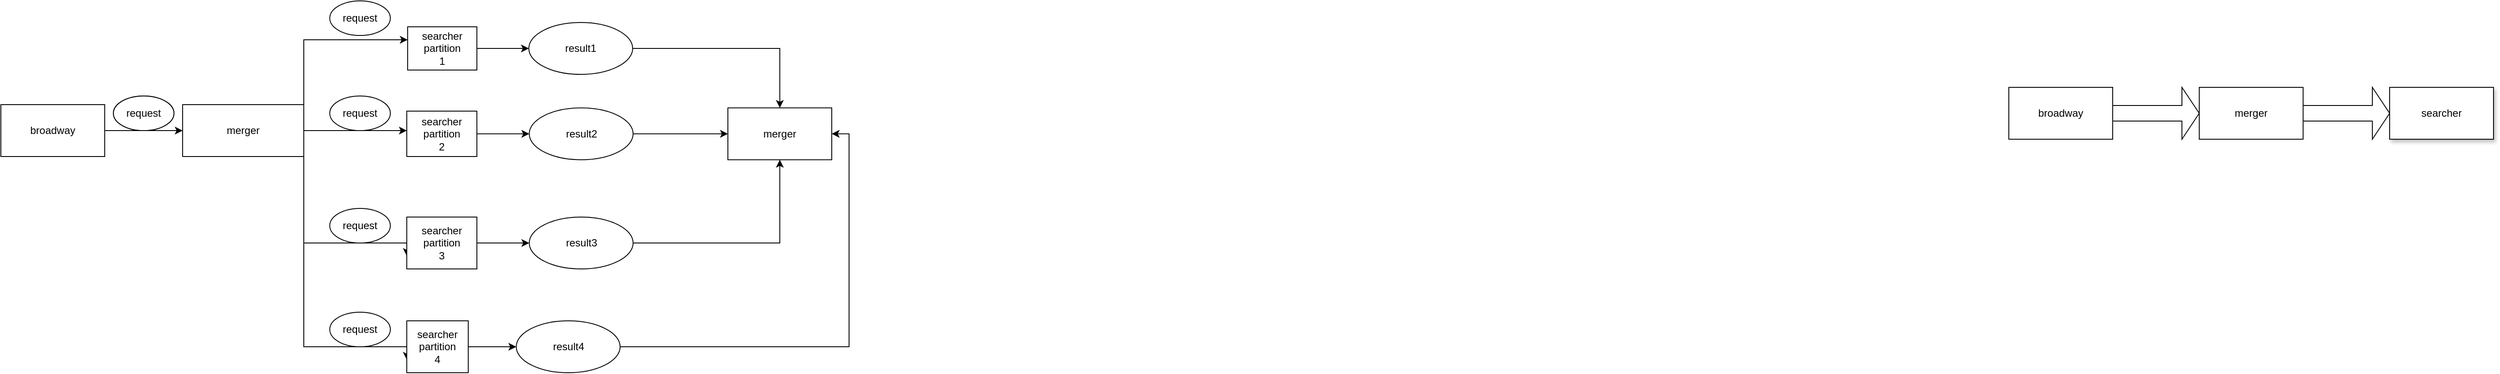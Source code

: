 <mxfile version="16.6.1" type="github">
  <diagram id="4QviqOlzrhN-AOu0C9Wr" name="Page-1">
    <mxGraphModel dx="3250" dy="633" grid="1" gridSize="10" guides="1" tooltips="1" connect="1" arrows="1" fold="1" page="1" pageScale="1" pageWidth="827" pageHeight="1169" math="0" shadow="0">
      <root>
        <mxCell id="0" />
        <mxCell id="1" parent="0" />
        <mxCell id="zBENLTDvliEKUnQSYh8p-1" value="broadway" style="rounded=0;whiteSpace=wrap;html=1;" parent="1" vertex="1">
          <mxGeometry x="-70" y="170" width="120" height="60" as="geometry" />
        </mxCell>
        <mxCell id="zBENLTDvliEKUnQSYh8p-3" value="" style="shape=singleArrow;whiteSpace=wrap;html=1;" parent="1" vertex="1">
          <mxGeometry x="50" y="170" width="100" height="60" as="geometry" />
        </mxCell>
        <mxCell id="j4wnp2hjBvypyyQirYfj-2" value="" style="edgeStyle=orthogonalEdgeStyle;rounded=0;orthogonalLoop=1;jettySize=auto;html=1;" edge="1" parent="1" source="zBENLTDvliEKUnQSYh8p-4" target="j4wnp2hjBvypyyQirYfj-1">
          <mxGeometry relative="1" as="geometry">
            <Array as="points">
              <mxPoint x="-1940" y="220" />
              <mxPoint x="-1940" y="220" />
            </Array>
          </mxGeometry>
        </mxCell>
        <mxCell id="j4wnp2hjBvypyyQirYfj-20" style="edgeStyle=orthogonalEdgeStyle;rounded=0;orthogonalLoop=1;jettySize=auto;html=1;exitX=1;exitY=0;exitDx=0;exitDy=0;" edge="1" parent="1" source="zBENLTDvliEKUnQSYh8p-4" target="j4wnp2hjBvypyyQirYfj-10">
          <mxGeometry relative="1" as="geometry">
            <Array as="points">
              <mxPoint x="-2040" y="115" />
            </Array>
          </mxGeometry>
        </mxCell>
        <mxCell id="j4wnp2hjBvypyyQirYfj-31" style="edgeStyle=orthogonalEdgeStyle;rounded=0;orthogonalLoop=1;jettySize=auto;html=1;entryX=0;entryY=0.75;entryDx=0;entryDy=0;endArrow=classic;endFill=1;exitX=1;exitY=1;exitDx=0;exitDy=0;" edge="1" parent="1" source="zBENLTDvliEKUnQSYh8p-4" target="j4wnp2hjBvypyyQirYfj-14">
          <mxGeometry relative="1" as="geometry">
            <Array as="points">
              <mxPoint x="-2040" y="350" />
            </Array>
          </mxGeometry>
        </mxCell>
        <mxCell id="j4wnp2hjBvypyyQirYfj-32" style="edgeStyle=orthogonalEdgeStyle;rounded=0;orthogonalLoop=1;jettySize=auto;html=1;entryX=0;entryY=0.75;entryDx=0;entryDy=0;endArrow=classic;endFill=1;" edge="1" parent="1" source="zBENLTDvliEKUnQSYh8p-4" target="j4wnp2hjBvypyyQirYfj-12">
          <mxGeometry relative="1" as="geometry">
            <Array as="points">
              <mxPoint x="-2040" y="470" />
            </Array>
          </mxGeometry>
        </mxCell>
        <mxCell id="zBENLTDvliEKUnQSYh8p-4" value="merger" style="rounded=0;whiteSpace=wrap;html=1;" parent="1" vertex="1">
          <mxGeometry x="-2180" y="190" width="140" height="60" as="geometry" />
        </mxCell>
        <mxCell id="zBENLTDvliEKUnQSYh8p-8" style="edgeStyle=orthogonalEdgeStyle;rounded=0;orthogonalLoop=1;jettySize=auto;html=1;exitX=0;exitY=0.5;exitDx=0;exitDy=0;" parent="1" source="zBENLTDvliEKUnQSYh8p-5" edge="1">
          <mxGeometry relative="1" as="geometry">
            <mxPoint x="160" y="200.4" as="targetPoint" />
          </mxGeometry>
        </mxCell>
        <mxCell id="zBENLTDvliEKUnQSYh8p-5" value="merger" style="rounded=0;whiteSpace=wrap;html=1;" parent="1" vertex="1">
          <mxGeometry x="150" y="170" width="120" height="60" as="geometry" />
        </mxCell>
        <mxCell id="zBENLTDvliEKUnQSYh8p-9" style="edgeStyle=orthogonalEdgeStyle;rounded=0;orthogonalLoop=1;jettySize=auto;html=1;exitX=0;exitY=0;exitDx=40;exitDy=39;exitPerimeter=0;" parent="1" source="zBENLTDvliEKUnQSYh8p-6" edge="1">
          <mxGeometry relative="1" as="geometry">
            <mxPoint x="340" y="200" as="targetPoint" />
          </mxGeometry>
        </mxCell>
        <mxCell id="zBENLTDvliEKUnQSYh8p-6" value="" style="shape=singleArrow;whiteSpace=wrap;html=1;" parent="1" vertex="1">
          <mxGeometry x="270" y="170" width="100" height="60" as="geometry" />
        </mxCell>
        <mxCell id="zBENLTDvliEKUnQSYh8p-7" value="searcher" style="rounded=0;whiteSpace=wrap;html=1;shadow=1;" parent="1" vertex="1">
          <mxGeometry x="370" y="170" width="120" height="60" as="geometry" />
        </mxCell>
        <mxCell id="j4wnp2hjBvypyyQirYfj-55" value="" style="edgeStyle=orthogonalEdgeStyle;rounded=0;orthogonalLoop=1;jettySize=auto;html=1;endArrow=classic;endFill=1;" edge="1" parent="1" source="j4wnp2hjBvypyyQirYfj-1" target="j4wnp2hjBvypyyQirYfj-54">
          <mxGeometry relative="1" as="geometry" />
        </mxCell>
        <mxCell id="j4wnp2hjBvypyyQirYfj-1" value="searcher&lt;br&gt;partition&lt;br&gt;2" style="rounded=0;whiteSpace=wrap;html=1;" vertex="1" parent="1">
          <mxGeometry x="-1921" y="197.5" width="81" height="52.5" as="geometry" />
        </mxCell>
        <mxCell id="j4wnp2hjBvypyyQirYfj-3" value="request" style="ellipse;whiteSpace=wrap;html=1;" vertex="1" parent="1">
          <mxGeometry x="-2260" y="180" width="70" height="40" as="geometry" />
        </mxCell>
        <mxCell id="j4wnp2hjBvypyyQirYfj-5" value="" style="edgeStyle=orthogonalEdgeStyle;rounded=0;orthogonalLoop=1;jettySize=auto;html=1;" edge="1" parent="1" source="j4wnp2hjBvypyyQirYfj-4" target="zBENLTDvliEKUnQSYh8p-4">
          <mxGeometry relative="1" as="geometry" />
        </mxCell>
        <mxCell id="j4wnp2hjBvypyyQirYfj-4" value="broadway" style="rounded=0;whiteSpace=wrap;html=1;" vertex="1" parent="1">
          <mxGeometry x="-2390" y="190" width="120" height="60" as="geometry" />
        </mxCell>
        <mxCell id="j4wnp2hjBvypyyQirYfj-53" value="" style="edgeStyle=orthogonalEdgeStyle;rounded=0;orthogonalLoop=1;jettySize=auto;html=1;endArrow=classic;endFill=1;" edge="1" parent="1" source="j4wnp2hjBvypyyQirYfj-10" target="j4wnp2hjBvypyyQirYfj-52">
          <mxGeometry relative="1" as="geometry" />
        </mxCell>
        <mxCell id="j4wnp2hjBvypyyQirYfj-10" value="searcher&lt;br&gt;partition&lt;br&gt;1" style="rounded=0;whiteSpace=wrap;html=1;" vertex="1" parent="1">
          <mxGeometry x="-1920" y="100" width="80" height="50" as="geometry" />
        </mxCell>
        <mxCell id="j4wnp2hjBvypyyQirYfj-59" value="" style="edgeStyle=orthogonalEdgeStyle;rounded=0;orthogonalLoop=1;jettySize=auto;html=1;endArrow=classic;endFill=1;" edge="1" parent="1" source="j4wnp2hjBvypyyQirYfj-12" target="j4wnp2hjBvypyyQirYfj-58">
          <mxGeometry relative="1" as="geometry" />
        </mxCell>
        <mxCell id="j4wnp2hjBvypyyQirYfj-12" value="searcher&lt;br&gt;partition&lt;br&gt;4" style="rounded=0;whiteSpace=wrap;html=1;" vertex="1" parent="1">
          <mxGeometry x="-1921" y="440" width="71" height="60" as="geometry" />
        </mxCell>
        <mxCell id="j4wnp2hjBvypyyQirYfj-57" value="" style="edgeStyle=orthogonalEdgeStyle;rounded=0;orthogonalLoop=1;jettySize=auto;html=1;endArrow=classic;endFill=1;" edge="1" parent="1" source="j4wnp2hjBvypyyQirYfj-14" target="j4wnp2hjBvypyyQirYfj-56">
          <mxGeometry relative="1" as="geometry" />
        </mxCell>
        <mxCell id="j4wnp2hjBvypyyQirYfj-14" value="searcher&lt;br&gt;partition&lt;br&gt;3" style="rounded=0;whiteSpace=wrap;html=1;" vertex="1" parent="1">
          <mxGeometry x="-1921" y="320" width="81" height="60" as="geometry" />
        </mxCell>
        <mxCell id="j4wnp2hjBvypyyQirYfj-39" value="request" style="ellipse;whiteSpace=wrap;html=1;" vertex="1" parent="1">
          <mxGeometry x="-2260" y="180" width="70" height="40" as="geometry" />
        </mxCell>
        <mxCell id="j4wnp2hjBvypyyQirYfj-40" value="request" style="ellipse;whiteSpace=wrap;html=1;" vertex="1" parent="1">
          <mxGeometry x="-2010" y="70" width="70" height="40" as="geometry" />
        </mxCell>
        <mxCell id="j4wnp2hjBvypyyQirYfj-41" value="request" style="ellipse;whiteSpace=wrap;html=1;" vertex="1" parent="1">
          <mxGeometry x="-2010" y="180" width="70" height="40" as="geometry" />
        </mxCell>
        <mxCell id="j4wnp2hjBvypyyQirYfj-42" value="request" style="ellipse;whiteSpace=wrap;html=1;" vertex="1" parent="1">
          <mxGeometry x="-2010" y="310" width="70" height="40" as="geometry" />
        </mxCell>
        <mxCell id="j4wnp2hjBvypyyQirYfj-43" value="request" style="ellipse;whiteSpace=wrap;html=1;" vertex="1" parent="1">
          <mxGeometry x="-2010" y="430" width="70" height="40" as="geometry" />
        </mxCell>
        <mxCell id="j4wnp2hjBvypyyQirYfj-61" value="" style="edgeStyle=orthogonalEdgeStyle;rounded=0;orthogonalLoop=1;jettySize=auto;html=1;endArrow=classic;endFill=1;" edge="1" parent="1" source="j4wnp2hjBvypyyQirYfj-52" target="j4wnp2hjBvypyyQirYfj-60">
          <mxGeometry relative="1" as="geometry" />
        </mxCell>
        <mxCell id="j4wnp2hjBvypyyQirYfj-52" value="result1" style="ellipse;whiteSpace=wrap;html=1;rounded=0;" vertex="1" parent="1">
          <mxGeometry x="-1780" y="95" width="120" height="60" as="geometry" />
        </mxCell>
        <mxCell id="j4wnp2hjBvypyyQirYfj-62" value="" style="edgeStyle=orthogonalEdgeStyle;rounded=0;orthogonalLoop=1;jettySize=auto;html=1;endArrow=classic;endFill=1;" edge="1" parent="1" source="j4wnp2hjBvypyyQirYfj-54" target="j4wnp2hjBvypyyQirYfj-60">
          <mxGeometry relative="1" as="geometry" />
        </mxCell>
        <mxCell id="j4wnp2hjBvypyyQirYfj-54" value="result2" style="ellipse;whiteSpace=wrap;html=1;rounded=0;" vertex="1" parent="1">
          <mxGeometry x="-1779.5" y="193.75" width="120" height="60" as="geometry" />
        </mxCell>
        <mxCell id="j4wnp2hjBvypyyQirYfj-63" style="edgeStyle=orthogonalEdgeStyle;rounded=0;orthogonalLoop=1;jettySize=auto;html=1;endArrow=classic;endFill=1;entryX=0.5;entryY=1;entryDx=0;entryDy=0;" edge="1" parent="1" source="j4wnp2hjBvypyyQirYfj-56" target="j4wnp2hjBvypyyQirYfj-60">
          <mxGeometry relative="1" as="geometry">
            <mxPoint x="-1490" y="270" as="targetPoint" />
          </mxGeometry>
        </mxCell>
        <mxCell id="j4wnp2hjBvypyyQirYfj-56" value="result3" style="ellipse;whiteSpace=wrap;html=1;rounded=0;" vertex="1" parent="1">
          <mxGeometry x="-1779.5" y="320" width="120" height="60" as="geometry" />
        </mxCell>
        <mxCell id="j4wnp2hjBvypyyQirYfj-67" style="edgeStyle=orthogonalEdgeStyle;rounded=0;orthogonalLoop=1;jettySize=auto;html=1;entryX=1;entryY=0.5;entryDx=0;entryDy=0;endArrow=classic;endFill=1;" edge="1" parent="1" source="j4wnp2hjBvypyyQirYfj-58" target="j4wnp2hjBvypyyQirYfj-60">
          <mxGeometry relative="1" as="geometry" />
        </mxCell>
        <mxCell id="j4wnp2hjBvypyyQirYfj-58" value="result4" style="ellipse;whiteSpace=wrap;html=1;rounded=0;" vertex="1" parent="1">
          <mxGeometry x="-1794.5" y="440" width="120" height="60" as="geometry" />
        </mxCell>
        <mxCell id="j4wnp2hjBvypyyQirYfj-60" value="merger" style="whiteSpace=wrap;html=1;rounded=0;" vertex="1" parent="1">
          <mxGeometry x="-1550" y="193.75" width="120" height="60" as="geometry" />
        </mxCell>
      </root>
    </mxGraphModel>
  </diagram>
</mxfile>
